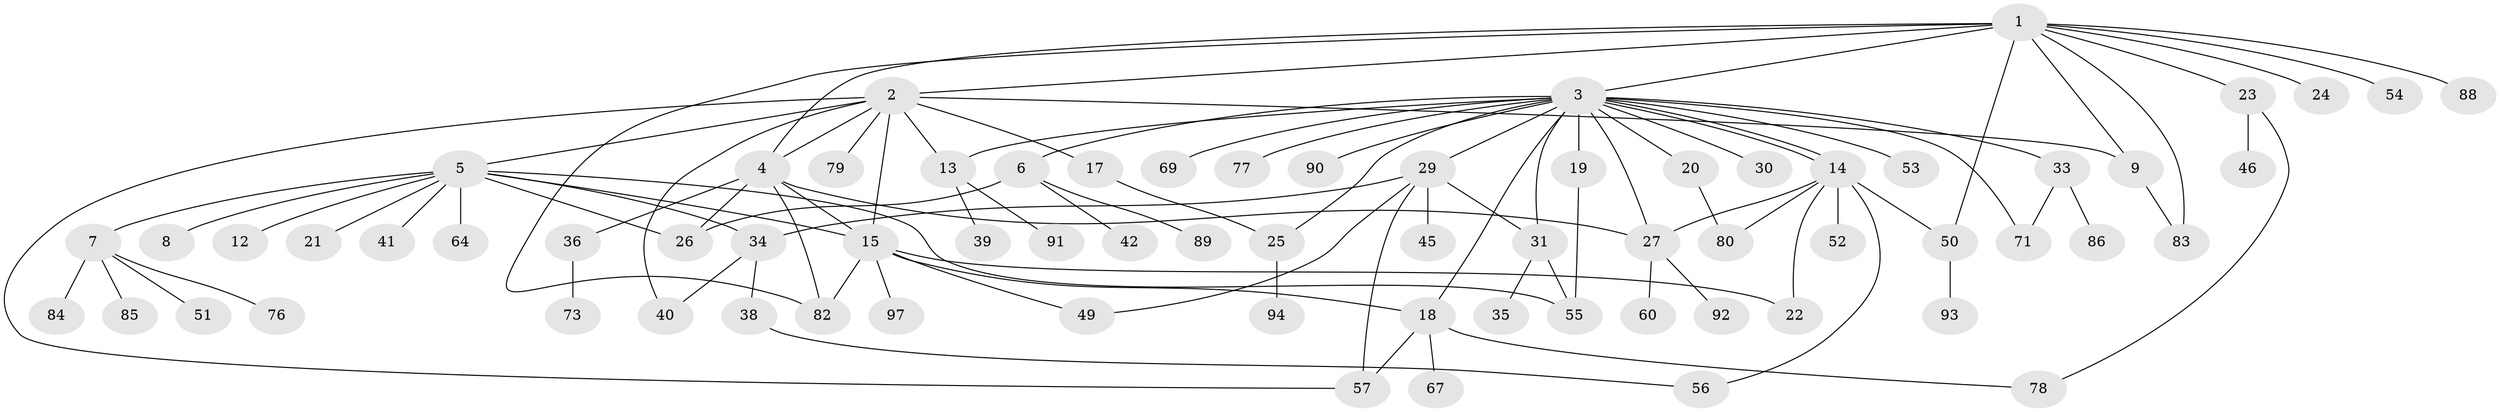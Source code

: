 // original degree distribution, {12: 0.009900990099009901, 6: 0.0297029702970297, 18: 0.009900990099009901, 4: 0.0594059405940594, 10: 0.009900990099009901, 3: 0.1485148514851485, 5: 0.039603960396039604, 1: 0.37623762376237624, 7: 0.0297029702970297, 2: 0.2871287128712871}
// Generated by graph-tools (version 1.1) at 2025/11/02/27/25 16:11:09]
// undirected, 71 vertices, 99 edges
graph export_dot {
graph [start="1"]
  node [color=gray90,style=filled];
  1 [super="+87"];
  2 [super="+11"];
  3 [super="+75"];
  4 [super="+10"];
  5 [super="+44"];
  6 [super="+28"];
  7 [super="+63"];
  8;
  9 [super="+58"];
  12 [super="+37"];
  13 [super="+59"];
  14 [super="+101"];
  15 [super="+16"];
  17;
  18 [super="+32"];
  19 [super="+81"];
  20;
  21;
  22;
  23;
  24;
  25 [super="+61"];
  26 [super="+98"];
  27 [super="+70"];
  29 [super="+48"];
  30;
  31 [super="+43"];
  33 [super="+47"];
  34 [super="+96"];
  35;
  36 [super="+74"];
  38;
  39;
  40 [super="+65"];
  41;
  42;
  45;
  46 [super="+62"];
  49;
  50 [super="+66"];
  51;
  52;
  53;
  54;
  55 [super="+68"];
  56;
  57 [super="+72"];
  60;
  64;
  67;
  69;
  71;
  73 [super="+95"];
  76;
  77;
  78;
  79;
  80;
  82 [super="+99"];
  83;
  84;
  85;
  86;
  88;
  89 [super="+100"];
  90;
  91;
  92;
  93;
  94;
  97;
  1 -- 2 [weight=2];
  1 -- 3;
  1 -- 4;
  1 -- 23;
  1 -- 24;
  1 -- 50;
  1 -- 54;
  1 -- 82;
  1 -- 83;
  1 -- 88;
  1 -- 9;
  2 -- 5;
  2 -- 9;
  2 -- 13;
  2 -- 57;
  2 -- 17;
  2 -- 40;
  2 -- 15;
  2 -- 79;
  2 -- 4;
  3 -- 6;
  3 -- 13;
  3 -- 14;
  3 -- 14;
  3 -- 18;
  3 -- 19;
  3 -- 20;
  3 -- 29;
  3 -- 30;
  3 -- 31;
  3 -- 33;
  3 -- 53;
  3 -- 69;
  3 -- 77;
  3 -- 90;
  3 -- 71;
  3 -- 25;
  3 -- 27;
  4 -- 15 [weight=2];
  4 -- 36;
  4 -- 82;
  4 -- 26;
  4 -- 27;
  5 -- 7;
  5 -- 8;
  5 -- 12;
  5 -- 21;
  5 -- 41;
  5 -- 55;
  5 -- 64;
  5 -- 34;
  5 -- 26;
  5 -- 15;
  6 -- 26;
  6 -- 89;
  6 -- 42;
  7 -- 51;
  7 -- 76;
  7 -- 85;
  7 -- 84;
  9 -- 83;
  13 -- 39;
  13 -- 91;
  14 -- 22;
  14 -- 52;
  14 -- 56;
  14 -- 80;
  14 -- 50;
  14 -- 27;
  15 -- 22;
  15 -- 97;
  15 -- 49;
  15 -- 18;
  15 -- 82;
  17 -- 25;
  18 -- 78;
  18 -- 57;
  18 -- 67;
  19 -- 55;
  20 -- 80;
  23 -- 46;
  23 -- 78;
  25 -- 94;
  27 -- 60;
  27 -- 92;
  29 -- 31;
  29 -- 34;
  29 -- 45;
  29 -- 49;
  29 -- 57;
  31 -- 35;
  31 -- 55;
  33 -- 71;
  33 -- 86;
  34 -- 38;
  34 -- 40;
  36 -- 73;
  38 -- 56;
  50 -- 93;
}
